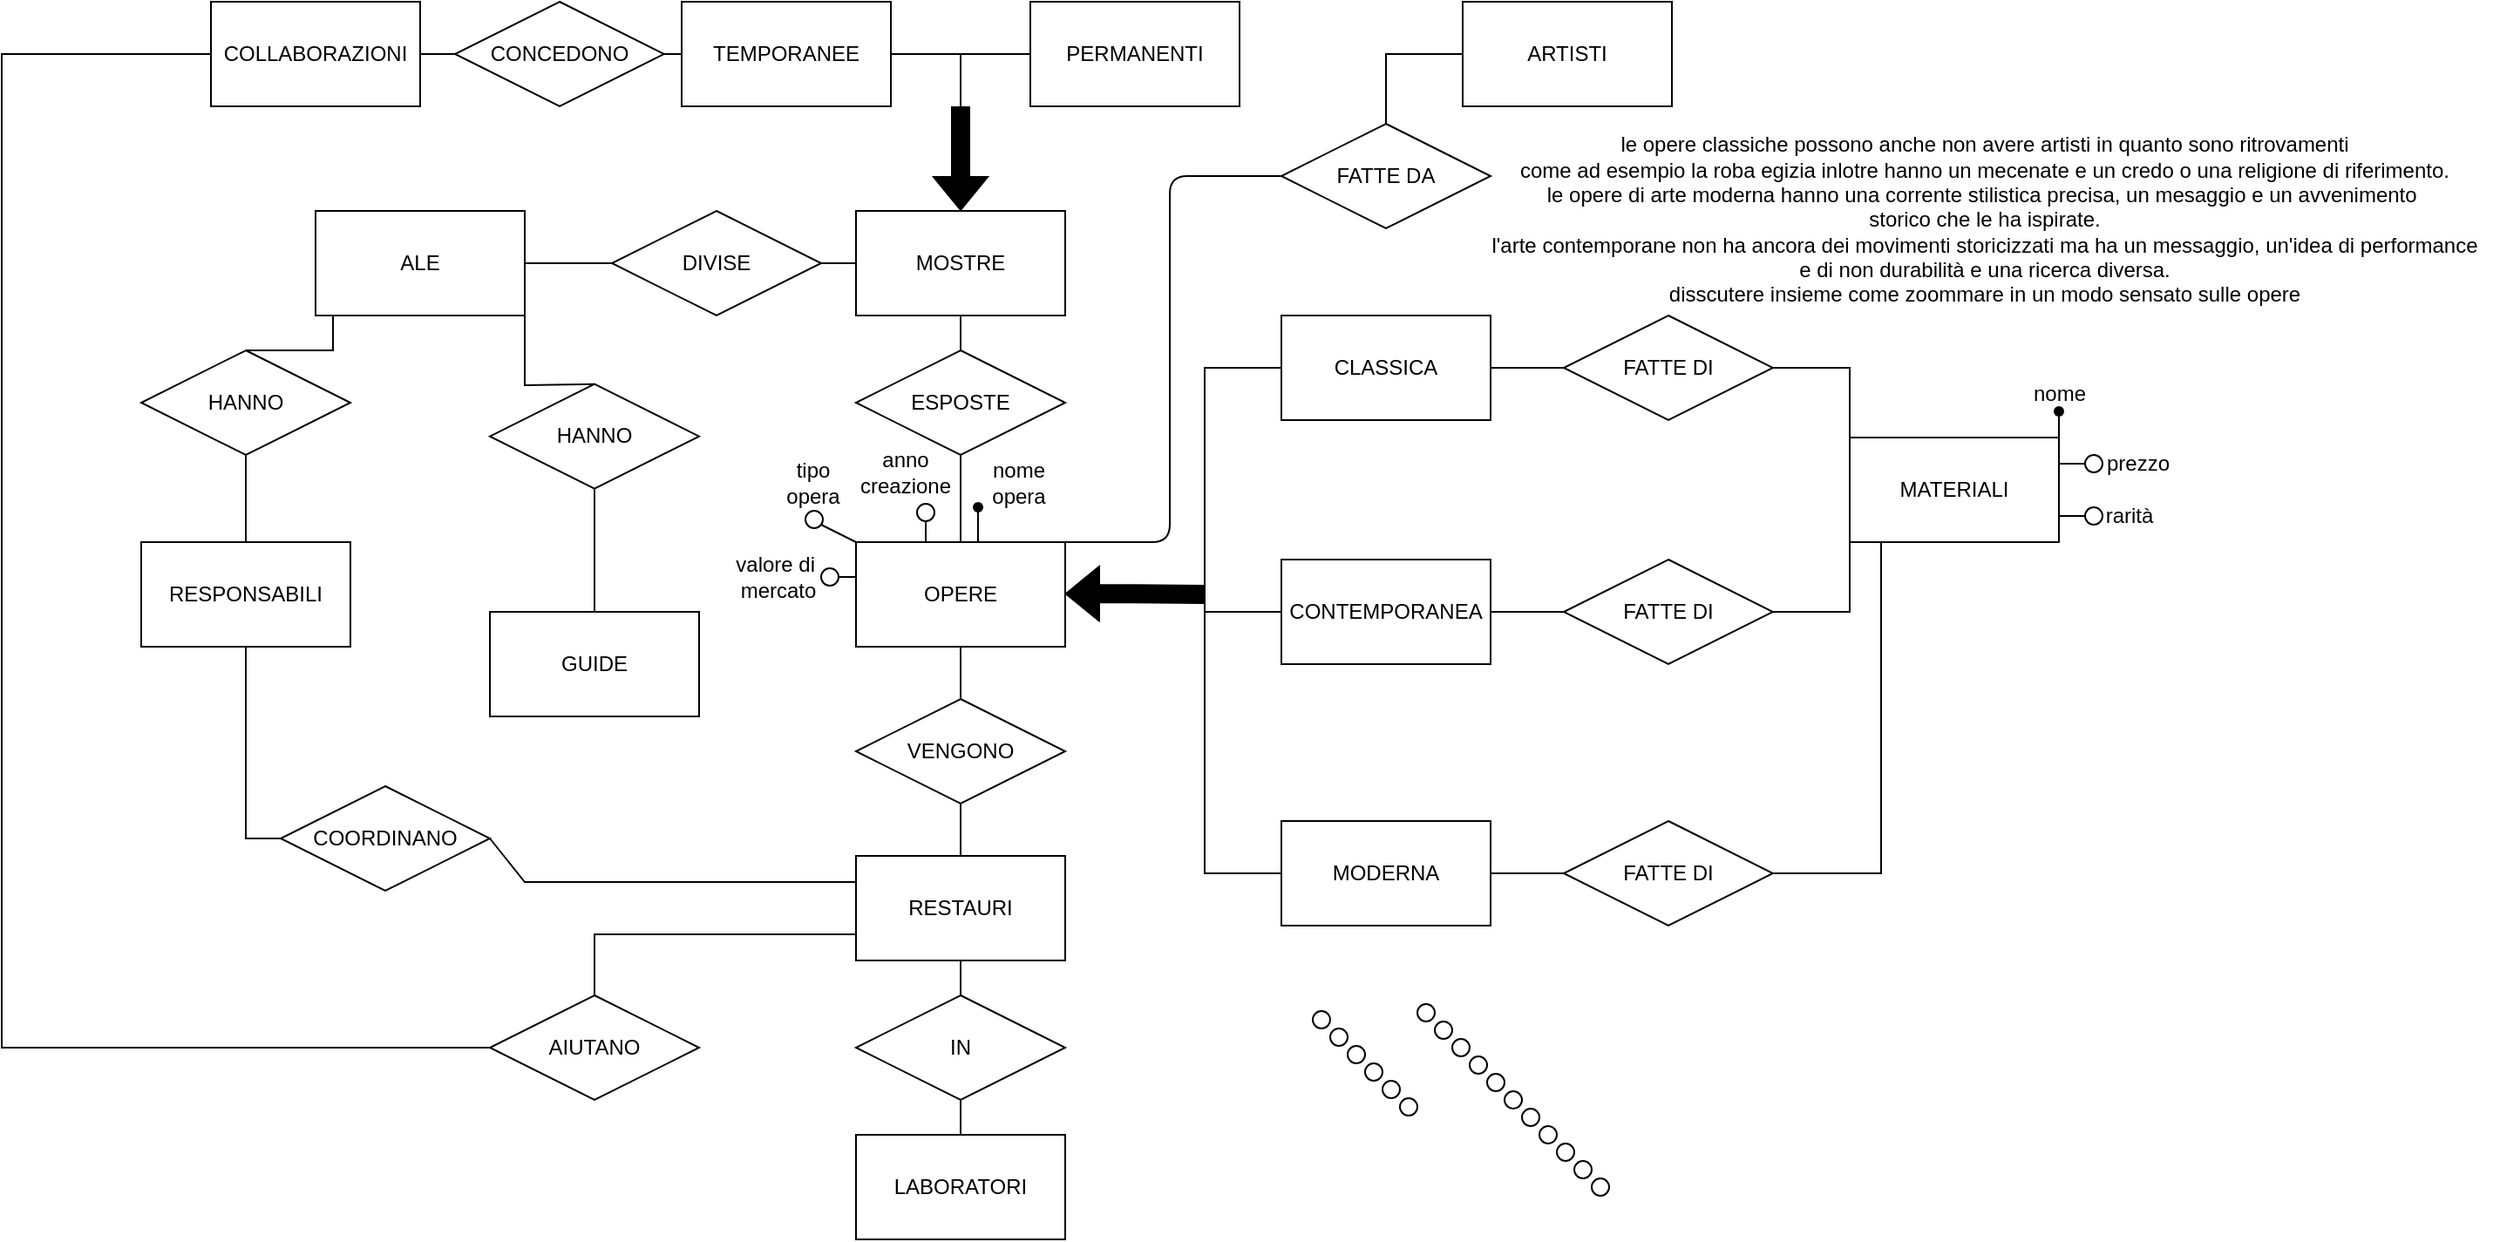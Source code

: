 <mxfile>
    <diagram name="Page-1" id="luR2FFAwwnQC8byFWhqQ">
        <mxGraphModel dx="2060" dy="538" grid="1" gridSize="10" guides="1" tooltips="1" connect="1" arrows="1" fold="1" page="1" pageScale="1" pageWidth="827" pageHeight="1169" math="0" shadow="0">
            <root>
                <mxCell id="0"/>
                <mxCell id="1" parent="0"/>
                <mxCell id="N99046JYa4Nt_qaHITTB-1" value="RESTAURI" style="rounded=0;whiteSpace=wrap;html=1;" parent="1" vertex="1">
                    <mxGeometry x="20" y="587" width="120" height="60" as="geometry"/>
                </mxCell>
                <mxCell id="N99046JYa4Nt_qaHITTB-2" value="MODERNA" style="rounded=0;whiteSpace=wrap;html=1;" parent="1" vertex="1">
                    <mxGeometry x="264" y="567" width="120" height="60" as="geometry"/>
                </mxCell>
                <mxCell id="N99046JYa4Nt_qaHITTB-3" value="CONTEMPORANEA" style="rounded=0;whiteSpace=wrap;html=1;" parent="1" vertex="1">
                    <mxGeometry x="264" y="417" width="120" height="60" as="geometry"/>
                </mxCell>
                <mxCell id="N99046JYa4Nt_qaHITTB-4" value="CLASSICA" style="rounded=0;whiteSpace=wrap;html=1;" parent="1" vertex="1">
                    <mxGeometry x="264" y="277" width="120" height="60" as="geometry"/>
                </mxCell>
                <mxCell id="N99046JYa4Nt_qaHITTB-5" value="ARTISTI" style="rounded=0;whiteSpace=wrap;html=1;" parent="1" vertex="1">
                    <mxGeometry x="368" y="97" width="120" height="60" as="geometry"/>
                </mxCell>
                <mxCell id="N99046JYa4Nt_qaHITTB-6" value="OPERE" style="rounded=0;whiteSpace=wrap;html=1;" parent="1" vertex="1">
                    <mxGeometry x="20" y="407" width="120" height="60" as="geometry"/>
                </mxCell>
                <mxCell id="N99046JYa4Nt_qaHITTB-7" value="MOSTRE" style="rounded=0;whiteSpace=wrap;html=1;" parent="1" vertex="1">
                    <mxGeometry x="20" y="217" width="120" height="60" as="geometry"/>
                </mxCell>
                <mxCell id="N99046JYa4Nt_qaHITTB-8" value="LABORATORI" style="rounded=0;whiteSpace=wrap;html=1;" parent="1" vertex="1">
                    <mxGeometry x="20" y="747" width="120" height="60" as="geometry"/>
                </mxCell>
                <mxCell id="N99046JYa4Nt_qaHITTB-9" value="" style="shape=flexArrow;endArrow=classic;html=1;rounded=0;entryX=1;entryY=0.5;entryDx=0;entryDy=0;fillColor=#000000;" parent="1" edge="1">
                    <mxGeometry width="50" height="50" relative="1" as="geometry">
                        <mxPoint x="220" y="437" as="sourcePoint"/>
                        <mxPoint x="140" y="436.58" as="targetPoint"/>
                        <Array as="points">
                            <mxPoint x="180" y="436.58"/>
                        </Array>
                    </mxGeometry>
                </mxCell>
                <mxCell id="N99046JYa4Nt_qaHITTB-14" value="" style="endArrow=none;html=1;rounded=0;entryX=0;entryY=0.5;entryDx=0;entryDy=0;" parent="1" target="N99046JYa4Nt_qaHITTB-5" edge="1">
                    <mxGeometry width="50" height="50" relative="1" as="geometry">
                        <mxPoint x="324" y="187" as="sourcePoint"/>
                        <mxPoint x="354" y="197" as="targetPoint"/>
                        <Array as="points">
                            <mxPoint x="324" y="127"/>
                        </Array>
                    </mxGeometry>
                </mxCell>
                <mxCell id="N99046JYa4Nt_qaHITTB-15" value="" style="endArrow=none;html=1;rounded=0;entryX=0.5;entryY=1;entryDx=0;entryDy=0;exitX=0.5;exitY=0;exitDx=0;exitDy=0;" parent="1" source="N99046JYa4Nt_qaHITTB-19" target="N99046JYa4Nt_qaHITTB-6" edge="1">
                    <mxGeometry width="50" height="50" relative="1" as="geometry">
                        <mxPoint x="180" y="697" as="sourcePoint"/>
                        <mxPoint x="230" y="647" as="targetPoint"/>
                    </mxGeometry>
                </mxCell>
                <mxCell id="N99046JYa4Nt_qaHITTB-16" value="" style="endArrow=none;html=1;rounded=0;entryX=0;entryY=0.5;entryDx=0;entryDy=0;" parent="1" target="N99046JYa4Nt_qaHITTB-3" edge="1">
                    <mxGeometry width="50" height="50" relative="1" as="geometry">
                        <mxPoint x="220" y="440" as="sourcePoint"/>
                        <mxPoint x="230" y="367" as="targetPoint"/>
                        <Array as="points">
                            <mxPoint x="220" y="447"/>
                        </Array>
                    </mxGeometry>
                </mxCell>
                <mxCell id="N99046JYa4Nt_qaHITTB-17" value="" style="endArrow=none;html=1;rounded=0;entryX=0;entryY=0.5;entryDx=0;entryDy=0;" parent="1" target="N99046JYa4Nt_qaHITTB-2" edge="1">
                    <mxGeometry width="50" height="50" relative="1" as="geometry">
                        <mxPoint x="220" y="440" as="sourcePoint"/>
                        <mxPoint x="260" y="457" as="targetPoint"/>
                        <Array as="points">
                            <mxPoint x="220" y="597"/>
                        </Array>
                    </mxGeometry>
                </mxCell>
                <mxCell id="N99046JYa4Nt_qaHITTB-18" value="" style="endArrow=none;html=1;rounded=0;entryX=0;entryY=0.5;entryDx=0;entryDy=0;" parent="1" target="N99046JYa4Nt_qaHITTB-4" edge="1">
                    <mxGeometry width="50" height="50" relative="1" as="geometry">
                        <mxPoint x="220" y="440" as="sourcePoint"/>
                        <mxPoint x="250" y="307" as="targetPoint"/>
                        <Array as="points">
                            <mxPoint x="220" y="307"/>
                        </Array>
                    </mxGeometry>
                </mxCell>
                <mxCell id="N99046JYa4Nt_qaHITTB-19" value="VENGONO" style="rhombus;whiteSpace=wrap;html=1;" parent="1" vertex="1">
                    <mxGeometry x="20" y="497" width="120" height="60" as="geometry"/>
                </mxCell>
                <mxCell id="N99046JYa4Nt_qaHITTB-20" value="IN" style="rhombus;whiteSpace=wrap;html=1;" parent="1" vertex="1">
                    <mxGeometry x="20" y="667" width="120" height="60" as="geometry"/>
                </mxCell>
                <mxCell id="N99046JYa4Nt_qaHITTB-21" value="ESPOSTE" style="rhombus;whiteSpace=wrap;html=1;" parent="1" vertex="1">
                    <mxGeometry x="20" y="297" width="120" height="60" as="geometry"/>
                </mxCell>
                <mxCell id="N99046JYa4Nt_qaHITTB-22" value="COORDINANO" style="rhombus;whiteSpace=wrap;html=1;" parent="1" vertex="1">
                    <mxGeometry x="-310" y="547" width="120" height="60" as="geometry"/>
                </mxCell>
                <mxCell id="N99046JYa4Nt_qaHITTB-23" value="HANNO" style="rhombus;whiteSpace=wrap;html=1;" parent="1" vertex="1">
                    <mxGeometry x="-390" y="297" width="120" height="60" as="geometry"/>
                </mxCell>
                <mxCell id="N99046JYa4Nt_qaHITTB-24" value="HANNO" style="rhombus;whiteSpace=wrap;html=1;" parent="1" vertex="1">
                    <mxGeometry x="-190" y="316.34" width="120" height="60" as="geometry"/>
                </mxCell>
                <mxCell id="N99046JYa4Nt_qaHITTB-25" value="CONCEDONO" style="rhombus;whiteSpace=wrap;html=1;" parent="1" vertex="1">
                    <mxGeometry x="-210" y="97" width="120" height="60" as="geometry"/>
                </mxCell>
                <mxCell id="N99046JYa4Nt_qaHITTB-26" value="DIVISE" style="rhombus;whiteSpace=wrap;html=1;" parent="1" vertex="1">
                    <mxGeometry x="-120" y="217" width="120" height="60" as="geometry"/>
                </mxCell>
                <mxCell id="N99046JYa4Nt_qaHITTB-27" value="" style="endArrow=none;html=1;rounded=0;entryX=0.5;entryY=1;entryDx=0;entryDy=0;exitX=0.5;exitY=0;exitDx=0;exitDy=0;" parent="1" source="N99046JYa4Nt_qaHITTB-20" target="N99046JYa4Nt_qaHITTB-1" edge="1">
                    <mxGeometry width="50" height="50" relative="1" as="geometry">
                        <mxPoint x="210" y="747" as="sourcePoint"/>
                        <mxPoint x="260" y="697" as="targetPoint"/>
                    </mxGeometry>
                </mxCell>
                <mxCell id="N99046JYa4Nt_qaHITTB-28" value="" style="endArrow=none;html=1;rounded=0;entryX=1;entryY=0.5;entryDx=0;entryDy=0;exitX=0;exitY=0.5;exitDx=0;exitDy=0;" parent="1" source="N99046JYa4Nt_qaHITTB-26" target="N99046JYa4Nt_qaHITTB-39" edge="1">
                    <mxGeometry width="50" height="50" relative="1" as="geometry">
                        <mxPoint x="-140.0" y="247.0" as="sourcePoint"/>
                        <mxPoint x="200" y="467" as="targetPoint"/>
                    </mxGeometry>
                </mxCell>
                <mxCell id="N99046JYa4Nt_qaHITTB-29" value="" style="endArrow=none;html=1;rounded=0;entryX=1;entryY=0.5;entryDx=0;entryDy=0;exitX=0;exitY=0.5;exitDx=0;exitDy=0;" parent="1" source="N99046JYa4Nt_qaHITTB-7" target="N99046JYa4Nt_qaHITTB-26" edge="1">
                    <mxGeometry width="50" height="50" relative="1" as="geometry">
                        <mxPoint x="170" y="517" as="sourcePoint"/>
                        <mxPoint x="10" y="287" as="targetPoint"/>
                    </mxGeometry>
                </mxCell>
                <mxCell id="N99046JYa4Nt_qaHITTB-30" value="" style="endArrow=none;html=1;rounded=0;entryX=1;entryY=0.5;entryDx=0;entryDy=0;" parent="1" target="N99046JYa4Nt_qaHITTB-37" edge="1">
                    <mxGeometry width="50" height="50" relative="1" as="geometry">
                        <mxPoint x="80" y="157" as="sourcePoint"/>
                        <mxPoint x="220" y="447" as="targetPoint"/>
                        <Array as="points">
                            <mxPoint x="80" y="127"/>
                        </Array>
                    </mxGeometry>
                </mxCell>
                <mxCell id="N99046JYa4Nt_qaHITTB-31" value="" style="endArrow=none;html=1;rounded=0;entryX=0;entryY=0.5;entryDx=0;entryDy=0;" parent="1" target="N99046JYa4Nt_qaHITTB-38" edge="1">
                    <mxGeometry width="50" height="50" relative="1" as="geometry">
                        <mxPoint x="80" y="157" as="sourcePoint"/>
                        <mxPoint x="220" y="447" as="targetPoint"/>
                        <Array as="points">
                            <mxPoint x="80" y="127"/>
                        </Array>
                    </mxGeometry>
                </mxCell>
                <mxCell id="N99046JYa4Nt_qaHITTB-32" value="" style="endArrow=none;html=1;rounded=0;entryX=0.5;entryY=1;entryDx=0;entryDy=0;exitX=0.5;exitY=0;exitDx=0;exitDy=0;" parent="1" source="N99046JYa4Nt_qaHITTB-21" target="N99046JYa4Nt_qaHITTB-7" edge="1">
                    <mxGeometry width="50" height="50" relative="1" as="geometry">
                        <mxPoint x="170" y="517" as="sourcePoint"/>
                        <mxPoint x="220" y="467" as="targetPoint"/>
                    </mxGeometry>
                </mxCell>
                <mxCell id="N99046JYa4Nt_qaHITTB-33" value="" style="endArrow=none;html=1;rounded=0;entryX=0.5;entryY=1;entryDx=0;entryDy=0;exitX=0.5;exitY=0;exitDx=0;exitDy=0;" parent="1" source="N99046JYa4Nt_qaHITTB-6" target="N99046JYa4Nt_qaHITTB-21" edge="1">
                    <mxGeometry width="50" height="50" relative="1" as="geometry">
                        <mxPoint x="80" y="377" as="sourcePoint"/>
                        <mxPoint x="220" y="467" as="targetPoint"/>
                    </mxGeometry>
                </mxCell>
                <mxCell id="N99046JYa4Nt_qaHITTB-34" value="" style="endArrow=none;html=1;rounded=0;entryX=0.5;entryY=1;entryDx=0;entryDy=0;exitX=0.5;exitY=0;exitDx=0;exitDy=0;" parent="1" source="N99046JYa4Nt_qaHITTB-1" target="N99046JYa4Nt_qaHITTB-19" edge="1">
                    <mxGeometry width="50" height="50" relative="1" as="geometry">
                        <mxPoint x="170" y="547" as="sourcePoint"/>
                        <mxPoint x="220" y="497" as="targetPoint"/>
                    </mxGeometry>
                </mxCell>
                <mxCell id="N99046JYa4Nt_qaHITTB-35" value="" style="endArrow=none;html=1;rounded=0;entryX=0.5;entryY=1;entryDx=0;entryDy=0;exitX=0.5;exitY=0;exitDx=0;exitDy=0;" parent="1" source="N99046JYa4Nt_qaHITTB-8" target="N99046JYa4Nt_qaHITTB-20" edge="1">
                    <mxGeometry width="50" height="50" relative="1" as="geometry">
                        <mxPoint x="-70" y="787" as="sourcePoint"/>
                        <mxPoint x="-20" y="737" as="targetPoint"/>
                    </mxGeometry>
                </mxCell>
                <mxCell id="N99046JYa4Nt_qaHITTB-36" value="" style="shape=flexArrow;endArrow=classic;html=1;rounded=0;entryX=0.5;entryY=0;entryDx=0;entryDy=0;fillColor=#000000;" parent="1" target="N99046JYa4Nt_qaHITTB-7" edge="1">
                    <mxGeometry width="50" height="50" relative="1" as="geometry">
                        <mxPoint x="80" y="157" as="sourcePoint"/>
                        <mxPoint x="80" y="197" as="targetPoint"/>
                    </mxGeometry>
                </mxCell>
                <mxCell id="N99046JYa4Nt_qaHITTB-37" value="TEMPORANEE" style="rounded=0;whiteSpace=wrap;html=1;" parent="1" vertex="1">
                    <mxGeometry x="-80" y="97" width="120" height="60" as="geometry"/>
                </mxCell>
                <mxCell id="N99046JYa4Nt_qaHITTB-38" value="PERMANENTI" style="rounded=0;whiteSpace=wrap;html=1;" parent="1" vertex="1">
                    <mxGeometry x="120" y="97" width="120" height="60" as="geometry"/>
                </mxCell>
                <mxCell id="N99046JYa4Nt_qaHITTB-39" value="ALE" style="rounded=0;whiteSpace=wrap;html=1;" parent="1" vertex="1">
                    <mxGeometry x="-290" y="217" width="120" height="60" as="geometry"/>
                </mxCell>
                <mxCell id="N99046JYa4Nt_qaHITTB-40" value="GUIDE" style="rounded=0;whiteSpace=wrap;html=1;" parent="1" vertex="1">
                    <mxGeometry x="-190" y="447" width="120" height="60" as="geometry"/>
                </mxCell>
                <mxCell id="N99046JYa4Nt_qaHITTB-41" value="RESPONSABILI" style="rounded=0;whiteSpace=wrap;html=1;" parent="1" vertex="1">
                    <mxGeometry x="-390" y="407" width="120" height="60" as="geometry"/>
                </mxCell>
                <mxCell id="N99046JYa4Nt_qaHITTB-42" value="" style="endArrow=none;html=1;rounded=0;entryX=0.5;entryY=1;entryDx=0;entryDy=0;exitX=0.5;exitY=0;exitDx=0;exitDy=0;" parent="1" source="N99046JYa4Nt_qaHITTB-41" target="N99046JYa4Nt_qaHITTB-23" edge="1">
                    <mxGeometry width="50" height="50" relative="1" as="geometry">
                        <mxPoint x="-330" y="377" as="sourcePoint"/>
                        <mxPoint x="-490" y="497" as="targetPoint"/>
                    </mxGeometry>
                </mxCell>
                <mxCell id="N99046JYa4Nt_qaHITTB-43" value="" style="endArrow=none;html=1;rounded=0;exitX=0.5;exitY=0;exitDx=0;exitDy=0;entryX=1;entryY=1;entryDx=0;entryDy=0;" parent="1" source="N99046JYa4Nt_qaHITTB-24" target="N99046JYa4Nt_qaHITTB-39" edge="1">
                    <mxGeometry width="50" height="50" relative="1" as="geometry">
                        <mxPoint x="-190" y="456.34" as="sourcePoint"/>
                        <mxPoint x="-190" y="297" as="targetPoint"/>
                        <Array as="points">
                            <mxPoint x="-170" y="317"/>
                        </Array>
                    </mxGeometry>
                </mxCell>
                <mxCell id="N99046JYa4Nt_qaHITTB-44" value="" style="endArrow=none;html=1;rounded=0;entryX=0.5;entryY=1;entryDx=0;entryDy=0;exitX=0.5;exitY=0;exitDx=0;exitDy=0;" parent="1" source="N99046JYa4Nt_qaHITTB-40" target="N99046JYa4Nt_qaHITTB-24" edge="1">
                    <mxGeometry width="50" height="50" relative="1" as="geometry">
                        <mxPoint x="-130" y="396.34" as="sourcePoint"/>
                        <mxPoint x="-140" y="406.34" as="targetPoint"/>
                    </mxGeometry>
                </mxCell>
                <mxCell id="N99046JYa4Nt_qaHITTB-47" value="" style="endArrow=none;html=1;rounded=0;entryX=0.25;entryY=1;entryDx=0;entryDy=0;exitX=0.5;exitY=0;exitDx=0;exitDy=0;" parent="1" source="N99046JYa4Nt_qaHITTB-23" edge="1">
                    <mxGeometry width="50" height="50" relative="1" as="geometry">
                        <mxPoint x="-530" y="557" as="sourcePoint"/>
                        <mxPoint x="-280" y="277" as="targetPoint"/>
                        <Array as="points">
                            <mxPoint x="-280" y="297"/>
                        </Array>
                    </mxGeometry>
                </mxCell>
                <mxCell id="N99046JYa4Nt_qaHITTB-48" value="COLLABORAZIONI" style="rounded=0;whiteSpace=wrap;html=1;" parent="1" vertex="1">
                    <mxGeometry x="-350" y="97" width="120" height="60" as="geometry"/>
                </mxCell>
                <mxCell id="N99046JYa4Nt_qaHITTB-49" value="" style="endArrow=none;html=1;rounded=0;entryX=0;entryY=0.25;entryDx=0;entryDy=0;exitX=1;exitY=0.5;exitDx=0;exitDy=0;" parent="1" source="N99046JYa4Nt_qaHITTB-22" target="N99046JYa4Nt_qaHITTB-1" edge="1">
                    <mxGeometry width="50" height="50" relative="1" as="geometry">
                        <mxPoint x="-230" y="617" as="sourcePoint"/>
                        <mxPoint x="-180" y="567" as="targetPoint"/>
                        <Array as="points">
                            <mxPoint x="-170" y="602"/>
                        </Array>
                    </mxGeometry>
                </mxCell>
                <mxCell id="N99046JYa4Nt_qaHITTB-51" value="" style="endArrow=none;html=1;rounded=0;entryX=0;entryY=0.5;entryDx=0;entryDy=0;exitX=0;exitY=0.5;exitDx=0;exitDy=0;" parent="1" source="N99046JYa4Nt_qaHITTB-53" target="N99046JYa4Nt_qaHITTB-48" edge="1">
                    <mxGeometry width="50" height="50" relative="1" as="geometry">
                        <mxPoint x="-450" y="650.333" as="sourcePoint"/>
                        <mxPoint x="-390" y="187" as="targetPoint"/>
                        <Array as="points">
                            <mxPoint x="-470" y="697"/>
                            <mxPoint x="-470" y="127"/>
                        </Array>
                    </mxGeometry>
                </mxCell>
                <mxCell id="N99046JYa4Nt_qaHITTB-52" value="" style="endArrow=none;html=1;rounded=0;entryX=0.5;entryY=1;entryDx=0;entryDy=0;exitX=0;exitY=0.5;exitDx=0;exitDy=0;" parent="1" source="N99046JYa4Nt_qaHITTB-22" target="N99046JYa4Nt_qaHITTB-41" edge="1">
                    <mxGeometry width="50" height="50" relative="1" as="geometry">
                        <mxPoint x="-360" y="547" as="sourcePoint"/>
                        <mxPoint x="-310" y="497" as="targetPoint"/>
                        <Array as="points">
                            <mxPoint x="-330" y="577"/>
                        </Array>
                    </mxGeometry>
                </mxCell>
                <mxCell id="N99046JYa4Nt_qaHITTB-53" value="AIUTANO" style="rhombus;whiteSpace=wrap;html=1;" parent="1" vertex="1">
                    <mxGeometry x="-190" y="667" width="120" height="60" as="geometry"/>
                </mxCell>
                <mxCell id="N99046JYa4Nt_qaHITTB-54" value="" style="endArrow=none;html=1;rounded=0;entryX=0;entryY=0.75;entryDx=0;entryDy=0;exitX=0.5;exitY=0;exitDx=0;exitDy=0;" parent="1" source="N99046JYa4Nt_qaHITTB-53" target="N99046JYa4Nt_qaHITTB-1" edge="1">
                    <mxGeometry width="50" height="50" relative="1" as="geometry">
                        <mxPoint x="-120" y="667" as="sourcePoint"/>
                        <mxPoint x="-70" y="617" as="targetPoint"/>
                        <Array as="points">
                            <mxPoint x="-130" y="632"/>
                        </Array>
                    </mxGeometry>
                </mxCell>
                <mxCell id="N99046JYa4Nt_qaHITTB-55" value="" style="endArrow=none;html=1;rounded=0;entryX=0;entryY=0.5;entryDx=0;entryDy=0;exitX=1;exitY=0.5;exitDx=0;exitDy=0;" parent="1" source="N99046JYa4Nt_qaHITTB-48" target="N99046JYa4Nt_qaHITTB-25" edge="1">
                    <mxGeometry width="50" height="50" relative="1" as="geometry">
                        <mxPoint x="-240" y="207" as="sourcePoint"/>
                        <mxPoint x="-190" y="157" as="targetPoint"/>
                    </mxGeometry>
                </mxCell>
                <mxCell id="N99046JYa4Nt_qaHITTB-56" value="" style="endArrow=none;html=1;rounded=0;entryX=0;entryY=0.5;entryDx=0;entryDy=0;exitX=1;exitY=0.5;exitDx=0;exitDy=0;" parent="1" source="N99046JYa4Nt_qaHITTB-25" target="N99046JYa4Nt_qaHITTB-37" edge="1">
                    <mxGeometry width="50" height="50" relative="1" as="geometry">
                        <mxPoint x="-140" y="197" as="sourcePoint"/>
                        <mxPoint x="-90" y="147" as="targetPoint"/>
                    </mxGeometry>
                </mxCell>
                <mxCell id="N99046JYa4Nt_qaHITTB-62" value="MATERIALI" style="rounded=0;whiteSpace=wrap;html=1;" parent="1" vertex="1">
                    <mxGeometry x="590" y="347" width="120" height="60" as="geometry"/>
                </mxCell>
                <mxCell id="N99046JYa4Nt_qaHITTB-63" value="FATTE DI" style="rhombus;whiteSpace=wrap;html=1;" parent="1" vertex="1">
                    <mxGeometry x="426" y="567" width="120" height="60" as="geometry"/>
                </mxCell>
                <mxCell id="N99046JYa4Nt_qaHITTB-64" value="FATTE DI" style="rhombus;whiteSpace=wrap;html=1;" parent="1" vertex="1">
                    <mxGeometry x="426" y="417" width="120" height="60" as="geometry"/>
                </mxCell>
                <mxCell id="N99046JYa4Nt_qaHITTB-65" value="FATTE DI" style="rhombus;whiteSpace=wrap;html=1;" parent="1" vertex="1">
                    <mxGeometry x="426" y="277" width="120" height="60" as="geometry"/>
                </mxCell>
                <mxCell id="N99046JYa4Nt_qaHITTB-69" value="" style="endArrow=none;html=1;rounded=0;entryX=0;entryY=0.5;entryDx=0;entryDy=0;exitX=1;exitY=0.5;exitDx=0;exitDy=0;" parent="1" source="N99046JYa4Nt_qaHITTB-4" target="N99046JYa4Nt_qaHITTB-65" edge="1">
                    <mxGeometry width="50" height="50" relative="1" as="geometry">
                        <mxPoint x="400" y="307" as="sourcePoint"/>
                        <mxPoint x="436" y="327" as="targetPoint"/>
                        <Array as="points">
                            <mxPoint x="426" y="307"/>
                        </Array>
                    </mxGeometry>
                </mxCell>
                <mxCell id="N99046JYa4Nt_qaHITTB-70" value="" style="endArrow=none;html=1;rounded=0;exitX=1;exitY=0.5;exitDx=0;exitDy=0;" parent="1" source="N99046JYa4Nt_qaHITTB-3" edge="1">
                    <mxGeometry width="50" height="50" relative="1" as="geometry">
                        <mxPoint x="400" y="447" as="sourcePoint"/>
                        <mxPoint x="426" y="447" as="targetPoint"/>
                    </mxGeometry>
                </mxCell>
                <mxCell id="N99046JYa4Nt_qaHITTB-71" value="" style="endArrow=none;html=1;rounded=0;entryX=0;entryY=0.5;entryDx=0;entryDy=0;exitX=1;exitY=0.5;exitDx=0;exitDy=0;" parent="1" source="N99046JYa4Nt_qaHITTB-2" target="N99046JYa4Nt_qaHITTB-63" edge="1">
                    <mxGeometry width="50" height="50" relative="1" as="geometry">
                        <mxPoint x="400" y="597" as="sourcePoint"/>
                        <mxPoint x="426" y="607" as="targetPoint"/>
                    </mxGeometry>
                </mxCell>
                <mxCell id="N99046JYa4Nt_qaHITTB-72" value="" style="endArrow=none;html=1;rounded=0;exitX=1;exitY=0.5;exitDx=0;exitDy=0;entryX=0.15;entryY=0.997;entryDx=0;entryDy=0;entryPerimeter=0;" parent="1" source="N99046JYa4Nt_qaHITTB-63" target="N99046JYa4Nt_qaHITTB-62" edge="1">
                    <mxGeometry width="50" height="50" relative="1" as="geometry">
                        <mxPoint x="546" y="527" as="sourcePoint"/>
                        <mxPoint x="610" y="517" as="targetPoint"/>
                        <Array as="points">
                            <mxPoint x="608" y="597"/>
                        </Array>
                    </mxGeometry>
                </mxCell>
                <mxCell id="N99046JYa4Nt_qaHITTB-73" value="" style="endArrow=none;html=1;rounded=0;exitX=1;exitY=0.5;exitDx=0;exitDy=0;entryX=0;entryY=1;entryDx=0;entryDy=0;" parent="1" source="N99046JYa4Nt_qaHITTB-64" target="N99046JYa4Nt_qaHITTB-62" edge="1">
                    <mxGeometry width="50" height="50" relative="1" as="geometry">
                        <mxPoint x="496" y="527" as="sourcePoint"/>
                        <mxPoint x="566" y="437" as="targetPoint"/>
                        <Array as="points">
                            <mxPoint x="590" y="447"/>
                        </Array>
                    </mxGeometry>
                </mxCell>
                <mxCell id="N99046JYa4Nt_qaHITTB-75" value="" style="endArrow=none;html=1;rounded=0;entryX=0;entryY=0;entryDx=0;entryDy=0;" parent="1" target="N99046JYa4Nt_qaHITTB-62" edge="1">
                    <mxGeometry width="50" height="50" relative="1" as="geometry">
                        <mxPoint x="546" y="307" as="sourcePoint"/>
                        <mxPoint x="566" y="317" as="targetPoint"/>
                        <Array as="points">
                            <mxPoint x="590" y="307"/>
                        </Array>
                    </mxGeometry>
                </mxCell>
                <mxCell id="4" value="nome" style="text;html=1;align=center;verticalAlign=middle;resizable=0;points=[];autosize=1;strokeColor=none;fillColor=none;" parent="1" vertex="1">
                    <mxGeometry x="685" y="307" width="50" height="30" as="geometry"/>
                </mxCell>
                <mxCell id="11" value="" style="ellipse;whiteSpace=wrap;html=1;aspect=fixed;" parent="1" vertex="1">
                    <mxGeometry x="-9" y="389" width="10" height="10" as="geometry"/>
                </mxCell>
                <mxCell id="12" value="" style="ellipse;whiteSpace=wrap;html=1;aspect=fixed;" parent="1" vertex="1">
                    <mxGeometry y="422" width="10" height="10" as="geometry"/>
                </mxCell>
                <mxCell id="13" value="" style="ellipse;whiteSpace=wrap;html=1;aspect=fixed;" parent="1" vertex="1">
                    <mxGeometry x="282" y="676" width="10" height="10" as="geometry"/>
                </mxCell>
                <mxCell id="14" value="" style="ellipse;whiteSpace=wrap;html=1;aspect=fixed;" parent="1" vertex="1">
                    <mxGeometry x="292" y="686" width="10" height="10" as="geometry"/>
                </mxCell>
                <mxCell id="15" value="" style="ellipse;whiteSpace=wrap;html=1;aspect=fixed;" parent="1" vertex="1">
                    <mxGeometry x="302" y="696" width="10" height="10" as="geometry"/>
                </mxCell>
                <mxCell id="16" value="" style="ellipse;whiteSpace=wrap;html=1;aspect=fixed;" parent="1" vertex="1">
                    <mxGeometry x="312" y="706" width="10" height="10" as="geometry"/>
                </mxCell>
                <mxCell id="17" value="" style="ellipse;whiteSpace=wrap;html=1;aspect=fixed;" parent="1" vertex="1">
                    <mxGeometry x="322" y="716" width="10" height="10" as="geometry"/>
                </mxCell>
                <mxCell id="18" value="" style="ellipse;whiteSpace=wrap;html=1;aspect=fixed;" parent="1" vertex="1">
                    <mxGeometry x="332" y="726" width="10" height="10" as="geometry"/>
                </mxCell>
                <mxCell id="19" value="" style="ellipse;whiteSpace=wrap;html=1;aspect=fixed;" parent="1" vertex="1">
                    <mxGeometry x="342" y="672" width="10" height="10" as="geometry"/>
                </mxCell>
                <mxCell id="20" value="" style="ellipse;whiteSpace=wrap;html=1;aspect=fixed;" parent="1" vertex="1">
                    <mxGeometry x="352" y="682" width="10" height="10" as="geometry"/>
                </mxCell>
                <mxCell id="21" value="" style="ellipse;whiteSpace=wrap;html=1;aspect=fixed;" parent="1" vertex="1">
                    <mxGeometry x="362" y="692" width="10" height="10" as="geometry"/>
                </mxCell>
                <mxCell id="22" value="" style="ellipse;whiteSpace=wrap;html=1;aspect=fixed;" parent="1" vertex="1">
                    <mxGeometry x="372" y="702" width="10" height="10" as="geometry"/>
                </mxCell>
                <mxCell id="23" value="" style="ellipse;whiteSpace=wrap;html=1;aspect=fixed;" parent="1" vertex="1">
                    <mxGeometry x="382" y="712" width="10" height="10" as="geometry"/>
                </mxCell>
                <mxCell id="24" value="" style="ellipse;whiteSpace=wrap;html=1;aspect=fixed;" parent="1" vertex="1">
                    <mxGeometry x="392" y="722" width="10" height="10" as="geometry"/>
                </mxCell>
                <mxCell id="25" value="" style="ellipse;whiteSpace=wrap;html=1;aspect=fixed;" parent="1" vertex="1">
                    <mxGeometry x="402" y="732" width="10" height="10" as="geometry"/>
                </mxCell>
                <mxCell id="26" value="" style="ellipse;whiteSpace=wrap;html=1;aspect=fixed;" parent="1" vertex="1">
                    <mxGeometry x="412" y="742" width="10" height="10" as="geometry"/>
                </mxCell>
                <mxCell id="27" value="" style="ellipse;whiteSpace=wrap;html=1;aspect=fixed;" parent="1" vertex="1">
                    <mxGeometry x="422" y="752" width="10" height="10" as="geometry"/>
                </mxCell>
                <mxCell id="28" value="" style="ellipse;whiteSpace=wrap;html=1;aspect=fixed;" parent="1" vertex="1">
                    <mxGeometry x="432" y="762" width="10" height="10" as="geometry"/>
                </mxCell>
                <mxCell id="29" value="" style="ellipse;whiteSpace=wrap;html=1;aspect=fixed;" parent="1" vertex="1">
                    <mxGeometry x="442" y="772" width="10" height="10" as="geometry"/>
                </mxCell>
                <mxCell id="30" value="" style="endArrow=none;html=1;exitX=1;exitY=0.25;exitDx=0;exitDy=0;startArrow=none;" parent="1" source="6" edge="1">
                    <mxGeometry width="50" height="50" relative="1" as="geometry">
                        <mxPoint x="720" y="377" as="sourcePoint"/>
                        <mxPoint x="730" y="362" as="targetPoint"/>
                    </mxGeometry>
                </mxCell>
                <mxCell id="31" value="" style="endArrow=none;html=1;exitX=1;exitY=0.25;exitDx=0;exitDy=0;" parent="1" source="N99046JYa4Nt_qaHITTB-62" target="6" edge="1">
                    <mxGeometry width="50" height="50" relative="1" as="geometry">
                        <mxPoint x="710" y="362" as="sourcePoint"/>
                        <mxPoint x="730" y="362" as="targetPoint"/>
                    </mxGeometry>
                </mxCell>
                <mxCell id="6" value="" style="ellipse;whiteSpace=wrap;html=1;aspect=fixed;" parent="1" vertex="1">
                    <mxGeometry x="725" y="357" width="10" height="10" as="geometry"/>
                </mxCell>
                <mxCell id="32" value="prezzo" style="text;html=1;align=center;verticalAlign=middle;resizable=0;points=[];autosize=1;strokeColor=none;fillColor=none;" parent="1" vertex="1">
                    <mxGeometry x="725" y="347" width="60" height="30" as="geometry"/>
                </mxCell>
                <mxCell id="34" value="" style="endArrow=none;html=1;exitX=1;exitY=0.75;exitDx=0;exitDy=0;startArrow=none;" parent="1" source="8" edge="1">
                    <mxGeometry width="50" height="50" relative="1" as="geometry">
                        <mxPoint x="740" y="437" as="sourcePoint"/>
                        <mxPoint x="730" y="392" as="targetPoint"/>
                    </mxGeometry>
                </mxCell>
                <mxCell id="35" value="" style="endArrow=none;html=1;exitX=1;exitY=0.75;exitDx=0;exitDy=0;" parent="1" source="N99046JYa4Nt_qaHITTB-62" target="8" edge="1">
                    <mxGeometry width="50" height="50" relative="1" as="geometry">
                        <mxPoint x="710" y="392" as="sourcePoint"/>
                        <mxPoint x="730" y="392" as="targetPoint"/>
                    </mxGeometry>
                </mxCell>
                <mxCell id="8" value="" style="ellipse;whiteSpace=wrap;html=1;aspect=fixed;" parent="1" vertex="1">
                    <mxGeometry x="725" y="387" width="10" height="10" as="geometry"/>
                </mxCell>
                <mxCell id="36" value="rarità" style="text;html=1;align=center;verticalAlign=middle;resizable=0;points=[];autosize=1;strokeColor=none;fillColor=none;" parent="1" vertex="1">
                    <mxGeometry x="725" y="377" width="50" height="30" as="geometry"/>
                </mxCell>
                <mxCell id="38" value="" style="endArrow=none;html=1;" parent="1" target="3" edge="1">
                    <mxGeometry width="50" height="50" relative="1" as="geometry">
                        <mxPoint x="710" y="347" as="sourcePoint"/>
                        <mxPoint x="710" y="317" as="targetPoint"/>
                    </mxGeometry>
                </mxCell>
                <mxCell id="3" value="" style="shape=waypoint;sketch=0;fillStyle=solid;size=6;pointerEvents=1;points=[];fillColor=none;resizable=0;rotatable=0;perimeter=centerPerimeter;snapToPoint=1;" parent="1" vertex="1">
                    <mxGeometry x="700" y="322" width="20" height="20" as="geometry"/>
                </mxCell>
                <mxCell id="39" value="" style="endArrow=none;html=1;" parent="1" target="40" edge="1">
                    <mxGeometry width="50" height="50" relative="1" as="geometry">
                        <mxPoint x="90" y="407" as="sourcePoint"/>
                        <mxPoint x="90" y="387" as="targetPoint"/>
                    </mxGeometry>
                </mxCell>
                <mxCell id="40" value="" style="shape=waypoint;sketch=0;fillStyle=solid;size=6;pointerEvents=1;points=[];fillColor=none;resizable=0;rotatable=0;perimeter=centerPerimeter;snapToPoint=1;" parent="1" vertex="1">
                    <mxGeometry x="80.0" y="377" width="20" height="20" as="geometry"/>
                </mxCell>
                <mxCell id="41" value="nome&lt;br&gt;opera" style="text;html=1;align=center;verticalAlign=middle;resizable=0;points=[];autosize=1;strokeColor=none;fillColor=none;" parent="1" vertex="1">
                    <mxGeometry x="88" y="353" width="50" height="40" as="geometry"/>
                </mxCell>
                <mxCell id="45" value="anno&lt;br&gt;creazione" style="text;html=1;align=center;verticalAlign=middle;resizable=0;points=[];autosize=1;strokeColor=none;fillColor=none;" parent="1" vertex="1">
                    <mxGeometry x="8" y="347" width="80" height="40" as="geometry"/>
                </mxCell>
                <mxCell id="46" value="" style="endArrow=none;html=1;startArrow=none;" parent="1" source="10" edge="1">
                    <mxGeometry width="50" height="50" relative="1" as="geometry">
                        <mxPoint x="60" y="387" as="sourcePoint"/>
                        <mxPoint x="60" y="407" as="targetPoint"/>
                    </mxGeometry>
                </mxCell>
                <mxCell id="48" value="" style="endArrow=none;html=1;" parent="1" target="10" edge="1">
                    <mxGeometry width="50" height="50" relative="1" as="geometry">
                        <mxPoint x="60.0" y="387" as="sourcePoint"/>
                        <mxPoint x="60.0" y="407" as="targetPoint"/>
                    </mxGeometry>
                </mxCell>
                <mxCell id="10" value="" style="ellipse;whiteSpace=wrap;html=1;aspect=fixed;" parent="1" vertex="1">
                    <mxGeometry x="55" y="385" width="10" height="10" as="geometry"/>
                </mxCell>
                <mxCell id="51" value="FATTE DA" style="rhombus;whiteSpace=wrap;html=1;" parent="1" vertex="1">
                    <mxGeometry x="264" y="167" width="120" height="60" as="geometry"/>
                </mxCell>
                <mxCell id="52" value="" style="endArrow=none;html=1;entryX=0;entryY=0.5;entryDx=0;entryDy=0;exitX=1;exitY=0;exitDx=0;exitDy=0;" parent="1" source="N99046JYa4Nt_qaHITTB-6" target="51" edge="1">
                    <mxGeometry width="50" height="50" relative="1" as="geometry">
                        <mxPoint x="212" y="277.0" as="sourcePoint"/>
                        <mxPoint x="332" y="247" as="targetPoint"/>
                        <Array as="points">
                            <mxPoint x="200" y="407"/>
                            <mxPoint x="200" y="197"/>
                        </Array>
                    </mxGeometry>
                </mxCell>
                <mxCell id="53" value="" style="endArrow=none;html=1;" parent="1" edge="1">
                    <mxGeometry width="50" height="50" relative="1" as="geometry">
                        <mxPoint y="397" as="sourcePoint"/>
                        <mxPoint x="20" y="407" as="targetPoint"/>
                    </mxGeometry>
                </mxCell>
                <mxCell id="55" value="tipo&lt;br&gt;opera" style="text;html=1;align=center;verticalAlign=middle;resizable=0;points=[];autosize=1;strokeColor=none;fillColor=none;" parent="1" vertex="1">
                    <mxGeometry x="-30" y="353" width="50" height="40" as="geometry"/>
                </mxCell>
                <mxCell id="56" value="" style="endArrow=none;html=1;" parent="1" edge="1">
                    <mxGeometry width="50" height="50" relative="1" as="geometry">
                        <mxPoint x="10" y="427" as="sourcePoint"/>
                        <mxPoint x="20" y="427" as="targetPoint"/>
                    </mxGeometry>
                </mxCell>
                <mxCell id="57" value="valore di&amp;nbsp;&lt;br&gt;mercato" style="text;html=1;align=center;verticalAlign=middle;resizable=0;points=[];autosize=1;strokeColor=none;fillColor=none;" parent="1" vertex="1">
                    <mxGeometry x="-60" y="407" width="70" height="40" as="geometry"/>
                </mxCell>
                <mxCell id="58" value="le opere classiche possono anche non avere artisti in quanto sono ritrovamenti&lt;br&gt;come ad esempio la roba egizia inlotre hanno un mecenate e un credo o una religione di riferimento.&lt;br&gt;le opere di arte moderna hanno una corrente stilistica precisa, un mesaggio e un avvenimento&amp;nbsp;&lt;br&gt;storico che le ha ispirate.&lt;br&gt;l'arte contemporane non ha ancora dei movimenti storicizzati ma ha un messaggio, un'idea di performance&lt;br&gt;e di non durabilità e una ricerca diversa.&lt;br&gt;disscutere insieme come zoommare in un modo sensato sulle opere" style="text;html=1;align=center;verticalAlign=middle;resizable=0;points=[];autosize=1;strokeColor=none;fillColor=none;" vertex="1" parent="1">
                    <mxGeometry x="372" y="167" width="590" height="110" as="geometry"/>
                </mxCell>
            </root>
        </mxGraphModel>
    </diagram>
</mxfile>